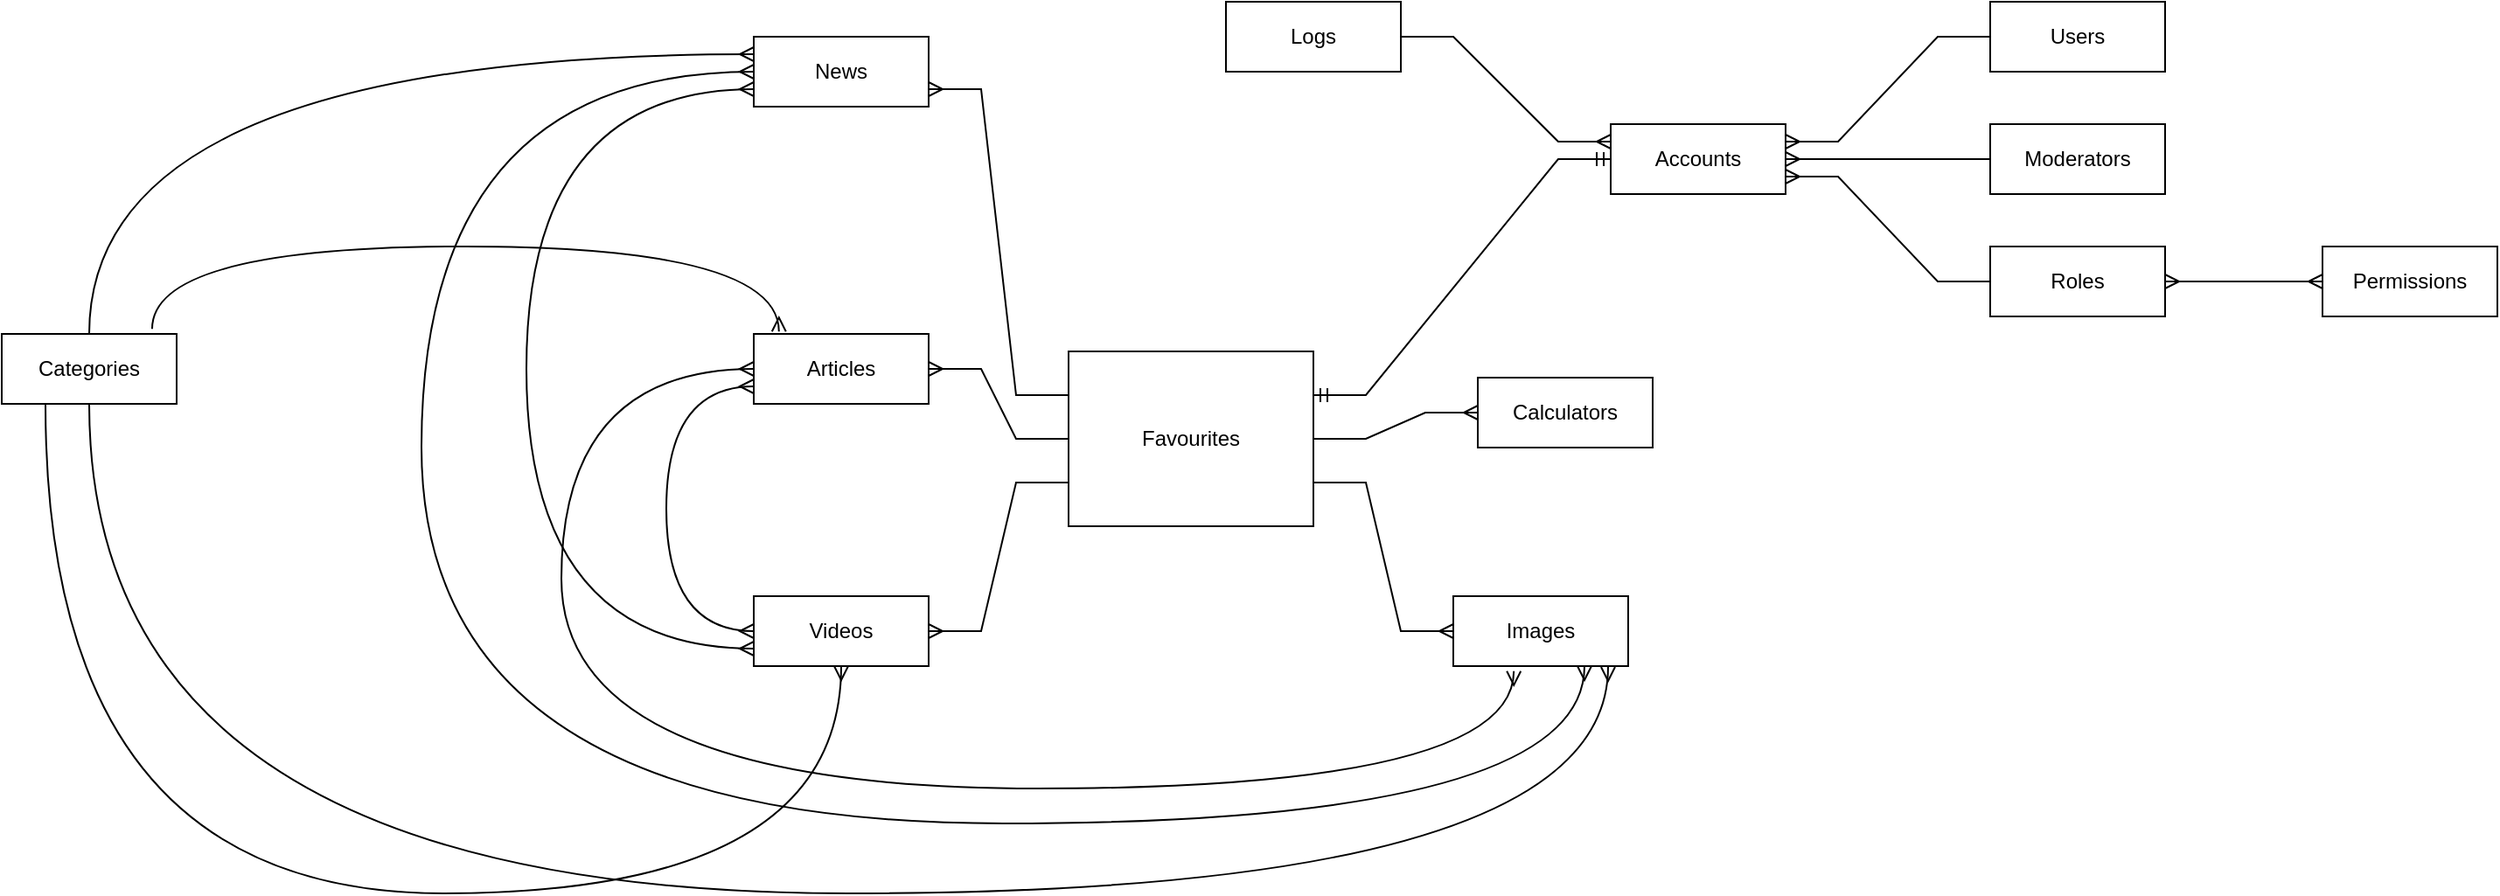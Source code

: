 <mxfile version="22.0.4" type="device">
  <diagram name="Страница — 1" id="9sHozd29mofaM8wgOltM">
    <mxGraphModel dx="2345" dy="675" grid="1" gridSize="10" guides="1" tooltips="1" connect="1" arrows="1" fold="1" page="1" pageScale="1" pageWidth="827" pageHeight="1169" math="0" shadow="0">
      <root>
        <mxCell id="0" />
        <mxCell id="1" parent="0" />
        <mxCell id="6-vanu6IJo7SCqD2wbyQ-1" value="Accounts" style="whiteSpace=wrap;html=1;align=center;" vertex="1" parent="1">
          <mxGeometry x="510" y="350" width="100" height="40" as="geometry" />
        </mxCell>
        <mxCell id="6-vanu6IJo7SCqD2wbyQ-2" value="Images" style="whiteSpace=wrap;html=1;align=center;" vertex="1" parent="1">
          <mxGeometry x="420" y="620" width="100" height="40" as="geometry" />
        </mxCell>
        <mxCell id="6-vanu6IJo7SCqD2wbyQ-3" value="News" style="whiteSpace=wrap;html=1;align=center;" vertex="1" parent="1">
          <mxGeometry x="20" y="300" width="100" height="40" as="geometry" />
        </mxCell>
        <mxCell id="6-vanu6IJo7SCqD2wbyQ-4" value="Articles" style="whiteSpace=wrap;html=1;align=center;" vertex="1" parent="1">
          <mxGeometry x="20" y="470" width="100" height="40" as="geometry" />
        </mxCell>
        <mxCell id="6-vanu6IJo7SCqD2wbyQ-5" value="Moderators" style="whiteSpace=wrap;html=1;align=center;" vertex="1" parent="1">
          <mxGeometry x="727" y="350" width="100" height="40" as="geometry" />
        </mxCell>
        <mxCell id="6-vanu6IJo7SCqD2wbyQ-6" value="Logs" style="whiteSpace=wrap;html=1;align=center;" vertex="1" parent="1">
          <mxGeometry x="290" y="280" width="100" height="40" as="geometry" />
        </mxCell>
        <mxCell id="6-vanu6IJo7SCqD2wbyQ-7" value="Roles" style="whiteSpace=wrap;html=1;align=center;" vertex="1" parent="1">
          <mxGeometry x="727" y="420" width="100" height="40" as="geometry" />
        </mxCell>
        <mxCell id="6-vanu6IJo7SCqD2wbyQ-8" value="Videos" style="whiteSpace=wrap;html=1;align=center;" vertex="1" parent="1">
          <mxGeometry x="20" y="620" width="100" height="40" as="geometry" />
        </mxCell>
        <mxCell id="6-vanu6IJo7SCqD2wbyQ-9" value="Users" style="whiteSpace=wrap;html=1;align=center;" vertex="1" parent="1">
          <mxGeometry x="727" y="280" width="100" height="40" as="geometry" />
        </mxCell>
        <mxCell id="6-vanu6IJo7SCqD2wbyQ-10" value="Categories" style="whiteSpace=wrap;html=1;align=center;" vertex="1" parent="1">
          <mxGeometry x="-410" y="470" width="100" height="40" as="geometry" />
        </mxCell>
        <mxCell id="6-vanu6IJo7SCqD2wbyQ-11" value="Permissions" style="whiteSpace=wrap;html=1;align=center;" vertex="1" parent="1">
          <mxGeometry x="917" y="420" width="100" height="40" as="geometry" />
        </mxCell>
        <mxCell id="6-vanu6IJo7SCqD2wbyQ-12" value="" style="edgeStyle=entityRelationEdgeStyle;fontSize=12;html=1;endArrow=ERmany;startArrow=ERmany;rounded=0;" edge="1" parent="1" source="6-vanu6IJo7SCqD2wbyQ-7" target="6-vanu6IJo7SCqD2wbyQ-11">
          <mxGeometry width="100" height="100" relative="1" as="geometry">
            <mxPoint x="837" y="400" as="sourcePoint" />
            <mxPoint x="937" y="300" as="targetPoint" />
          </mxGeometry>
        </mxCell>
        <mxCell id="6-vanu6IJo7SCqD2wbyQ-16" value="" style="edgeStyle=entityRelationEdgeStyle;fontSize=12;html=1;endArrow=ERmany;rounded=0;entryX=1;entryY=0.75;entryDx=0;entryDy=0;" edge="1" parent="1" source="6-vanu6IJo7SCqD2wbyQ-7" target="6-vanu6IJo7SCqD2wbyQ-1">
          <mxGeometry width="100" height="100" relative="1" as="geometry">
            <mxPoint x="440" y="550" as="sourcePoint" />
            <mxPoint x="540" y="450" as="targetPoint" />
          </mxGeometry>
        </mxCell>
        <mxCell id="6-vanu6IJo7SCqD2wbyQ-17" value="" style="edgeStyle=entityRelationEdgeStyle;fontSize=12;html=1;endArrow=ERmany;rounded=0;entryX=1;entryY=0.25;entryDx=0;entryDy=0;exitX=0;exitY=0.5;exitDx=0;exitDy=0;" edge="1" parent="1" source="6-vanu6IJo7SCqD2wbyQ-9" target="6-vanu6IJo7SCqD2wbyQ-1">
          <mxGeometry width="100" height="100" relative="1" as="geometry">
            <mxPoint x="740" y="440" as="sourcePoint" />
            <mxPoint x="840" y="340" as="targetPoint" />
          </mxGeometry>
        </mxCell>
        <mxCell id="6-vanu6IJo7SCqD2wbyQ-18" value="" style="edgeStyle=entityRelationEdgeStyle;fontSize=12;html=1;endArrow=ERmany;rounded=0;exitX=0;exitY=0.5;exitDx=0;exitDy=0;entryX=1;entryY=0.5;entryDx=0;entryDy=0;" edge="1" parent="1" source="6-vanu6IJo7SCqD2wbyQ-5" target="6-vanu6IJo7SCqD2wbyQ-1">
          <mxGeometry width="100" height="100" relative="1" as="geometry">
            <mxPoint x="870" y="400" as="sourcePoint" />
            <mxPoint x="970" y="300" as="targetPoint" />
          </mxGeometry>
        </mxCell>
        <mxCell id="6-vanu6IJo7SCqD2wbyQ-19" value="" style="edgeStyle=entityRelationEdgeStyle;fontSize=12;html=1;endArrow=ERmany;rounded=0;exitX=1;exitY=0.5;exitDx=0;exitDy=0;entryX=0;entryY=0.25;entryDx=0;entryDy=0;" edge="1" parent="1" source="6-vanu6IJo7SCqD2wbyQ-6" target="6-vanu6IJo7SCqD2wbyQ-1">
          <mxGeometry width="100" height="100" relative="1" as="geometry">
            <mxPoint x="390" y="370" as="sourcePoint" />
            <mxPoint x="490" y="270" as="targetPoint" />
          </mxGeometry>
        </mxCell>
        <mxCell id="6-vanu6IJo7SCqD2wbyQ-20" value="Favourites" style="whiteSpace=wrap;html=1;align=center;movable=1;resizable=1;rotatable=1;deletable=1;editable=1;locked=0;connectable=1;" vertex="1" parent="1">
          <mxGeometry x="200" y="480" width="140" height="100" as="geometry" />
        </mxCell>
        <mxCell id="6-vanu6IJo7SCqD2wbyQ-22" value="" style="edgeStyle=entityRelationEdgeStyle;fontSize=12;html=1;endArrow=ERmandOne;startArrow=ERmandOne;rounded=0;entryX=0;entryY=0.5;entryDx=0;entryDy=0;exitX=1;exitY=0.25;exitDx=0;exitDy=0;" edge="1" parent="1" source="6-vanu6IJo7SCqD2wbyQ-20" target="6-vanu6IJo7SCqD2wbyQ-1">
          <mxGeometry width="100" height="100" relative="1" as="geometry">
            <mxPoint x="350" y="540" as="sourcePoint" />
            <mxPoint x="450" y="440" as="targetPoint" />
          </mxGeometry>
        </mxCell>
        <mxCell id="6-vanu6IJo7SCqD2wbyQ-23" value="Calculators" style="whiteSpace=wrap;html=1;align=center;" vertex="1" parent="1">
          <mxGeometry x="434" y="495" width="100" height="40" as="geometry" />
        </mxCell>
        <mxCell id="6-vanu6IJo7SCqD2wbyQ-24" value="" style="edgeStyle=entityRelationEdgeStyle;fontSize=12;html=1;endArrow=ERmany;rounded=0;exitX=1;exitY=0.5;exitDx=0;exitDy=0;entryX=0;entryY=0.5;entryDx=0;entryDy=0;" edge="1" parent="1" source="6-vanu6IJo7SCqD2wbyQ-20" target="6-vanu6IJo7SCqD2wbyQ-23">
          <mxGeometry width="100" height="100" relative="1" as="geometry">
            <mxPoint x="400" y="680" as="sourcePoint" />
            <mxPoint x="500" y="580" as="targetPoint" />
          </mxGeometry>
        </mxCell>
        <mxCell id="6-vanu6IJo7SCqD2wbyQ-26" value="" style="edgeStyle=entityRelationEdgeStyle;fontSize=12;html=1;endArrow=ERmany;rounded=0;exitX=1;exitY=0.75;exitDx=0;exitDy=0;" edge="1" parent="1" source="6-vanu6IJo7SCqD2wbyQ-20" target="6-vanu6IJo7SCqD2wbyQ-2">
          <mxGeometry width="100" height="100" relative="1" as="geometry">
            <mxPoint x="30" y="750" as="sourcePoint" />
            <mxPoint x="130" y="650" as="targetPoint" />
          </mxGeometry>
        </mxCell>
        <mxCell id="6-vanu6IJo7SCqD2wbyQ-27" value="" style="edgeStyle=entityRelationEdgeStyle;fontSize=12;html=1;endArrow=ERmany;rounded=0;entryX=1;entryY=0.5;entryDx=0;entryDy=0;exitX=0;exitY=0.75;exitDx=0;exitDy=0;" edge="1" parent="1" source="6-vanu6IJo7SCqD2wbyQ-20" target="6-vanu6IJo7SCqD2wbyQ-8">
          <mxGeometry width="100" height="100" relative="1" as="geometry">
            <mxPoint x="30" y="750" as="sourcePoint" />
            <mxPoint x="100" y="550" as="targetPoint" />
          </mxGeometry>
        </mxCell>
        <mxCell id="6-vanu6IJo7SCqD2wbyQ-30" value="" style="edgeStyle=entityRelationEdgeStyle;fontSize=12;html=1;endArrow=ERmany;rounded=0;entryX=1;entryY=0.75;entryDx=0;entryDy=0;exitX=0;exitY=0.25;exitDx=0;exitDy=0;" edge="1" parent="1" source="6-vanu6IJo7SCqD2wbyQ-20" target="6-vanu6IJo7SCqD2wbyQ-3">
          <mxGeometry width="100" height="100" relative="1" as="geometry">
            <mxPoint x="-20" y="520" as="sourcePoint" />
            <mxPoint x="80" y="420" as="targetPoint" />
          </mxGeometry>
        </mxCell>
        <mxCell id="6-vanu6IJo7SCqD2wbyQ-31" value="" style="edgeStyle=entityRelationEdgeStyle;fontSize=12;html=1;endArrow=ERmany;rounded=0;exitX=0;exitY=0.5;exitDx=0;exitDy=0;" edge="1" parent="1" source="6-vanu6IJo7SCqD2wbyQ-20" target="6-vanu6IJo7SCqD2wbyQ-4">
          <mxGeometry width="100" height="100" relative="1" as="geometry">
            <mxPoint x="90" y="510" as="sourcePoint" />
            <mxPoint x="230" y="230" as="targetPoint" />
            <Array as="points">
              <mxPoint x="200" y="510" />
            </Array>
          </mxGeometry>
        </mxCell>
        <mxCell id="6-vanu6IJo7SCqD2wbyQ-33" value="" style="edgeStyle=orthogonalEdgeStyle;fontSize=12;html=1;endArrow=ERmany;startArrow=ERmany;rounded=0;entryX=0.75;entryY=1;entryDx=0;entryDy=0;curved=1;exitX=0;exitY=0.5;exitDx=0;exitDy=0;" edge="1" parent="1" source="6-vanu6IJo7SCqD2wbyQ-3" target="6-vanu6IJo7SCqD2wbyQ-2">
          <mxGeometry width="100" height="100" relative="1" as="geometry">
            <mxPoint x="-20" y="550" as="sourcePoint" />
            <mxPoint x="460" y="800" as="targetPoint" />
            <Array as="points">
              <mxPoint x="-170" y="320" />
              <mxPoint x="-170" y="750" />
              <mxPoint x="495" y="750" />
            </Array>
          </mxGeometry>
        </mxCell>
        <mxCell id="6-vanu6IJo7SCqD2wbyQ-34" value="" style="edgeStyle=orthogonalEdgeStyle;fontSize=12;html=1;endArrow=ERmany;startArrow=ERmany;rounded=0;entryX=0.346;entryY=1.071;entryDx=0;entryDy=0;entryPerimeter=0;exitX=0;exitY=0.5;exitDx=0;exitDy=0;curved=1;" edge="1" parent="1" source="6-vanu6IJo7SCqD2wbyQ-4" target="6-vanu6IJo7SCqD2wbyQ-2">
          <mxGeometry width="100" height="100" relative="1" as="geometry">
            <mxPoint x="-120" y="790" as="sourcePoint" />
            <mxPoint x="-20" y="690" as="targetPoint" />
            <Array as="points">
              <mxPoint x="-90" y="490" />
              <mxPoint x="-90" y="730" />
              <mxPoint x="455" y="730" />
            </Array>
          </mxGeometry>
        </mxCell>
        <mxCell id="6-vanu6IJo7SCqD2wbyQ-35" value="" style="edgeStyle=orthogonalEdgeStyle;fontSize=12;html=1;endArrow=ERmany;startArrow=ERmany;rounded=0;entryX=0;entryY=0.5;entryDx=0;entryDy=0;curved=1;exitX=0;exitY=0.75;exitDx=0;exitDy=0;" edge="1" parent="1" source="6-vanu6IJo7SCqD2wbyQ-4" target="6-vanu6IJo7SCqD2wbyQ-8">
          <mxGeometry width="100" height="100" relative="1" as="geometry">
            <mxPoint x="-270" y="760" as="sourcePoint" />
            <mxPoint x="-170" y="660" as="targetPoint" />
            <Array as="points">
              <mxPoint x="-30" y="500" />
              <mxPoint x="-30" y="640" />
            </Array>
          </mxGeometry>
        </mxCell>
        <mxCell id="6-vanu6IJo7SCqD2wbyQ-36" value="" style="edgeStyle=orthogonalEdgeStyle;fontSize=12;html=1;endArrow=ERmany;startArrow=ERmany;rounded=0;entryX=0;entryY=0.75;entryDx=0;entryDy=0;curved=1;exitX=0;exitY=0.75;exitDx=0;exitDy=0;" edge="1" parent="1" source="6-vanu6IJo7SCqD2wbyQ-3" target="6-vanu6IJo7SCqD2wbyQ-8">
          <mxGeometry width="100" height="100" relative="1" as="geometry">
            <mxPoint x="-140" y="830" as="sourcePoint" />
            <mxPoint x="-40" y="730" as="targetPoint" />
            <Array as="points">
              <mxPoint x="-110" y="330" />
              <mxPoint x="-110" y="650" />
            </Array>
          </mxGeometry>
        </mxCell>
        <mxCell id="6-vanu6IJo7SCqD2wbyQ-37" value="" style="edgeStyle=orthogonalEdgeStyle;fontSize=12;html=1;endArrow=ERmany;rounded=0;entryX=0.885;entryY=1.013;entryDx=0;entryDy=0;entryPerimeter=0;curved=1;exitX=0.5;exitY=1;exitDx=0;exitDy=0;" edge="1" parent="1" source="6-vanu6IJo7SCqD2wbyQ-10" target="6-vanu6IJo7SCqD2wbyQ-2">
          <mxGeometry width="100" height="100" relative="1" as="geometry">
            <mxPoint x="-280" y="760" as="sourcePoint" />
            <mxPoint x="-180" y="660" as="targetPoint" />
            <Array as="points">
              <mxPoint x="-360" y="790" />
              <mxPoint x="508" y="790" />
            </Array>
          </mxGeometry>
        </mxCell>
        <mxCell id="6-vanu6IJo7SCqD2wbyQ-38" value="" style="edgeStyle=orthogonalEdgeStyle;fontSize=12;html=1;endArrow=ERmany;rounded=0;exitX=0.5;exitY=0;exitDx=0;exitDy=0;entryX=0;entryY=0.25;entryDx=0;entryDy=0;curved=1;" edge="1" parent="1" source="6-vanu6IJo7SCqD2wbyQ-10" target="6-vanu6IJo7SCqD2wbyQ-3">
          <mxGeometry width="100" height="100" relative="1" as="geometry">
            <mxPoint x="-570" y="600" as="sourcePoint" />
            <mxPoint x="-470" y="500" as="targetPoint" />
          </mxGeometry>
        </mxCell>
        <mxCell id="6-vanu6IJo7SCqD2wbyQ-40" value="" style="edgeStyle=orthogonalEdgeStyle;fontSize=12;html=1;endArrow=ERmany;rounded=0;exitX=0.25;exitY=1;exitDx=0;exitDy=0;curved=1;entryX=0.5;entryY=1;entryDx=0;entryDy=0;" edge="1" parent="1" source="6-vanu6IJo7SCqD2wbyQ-10" target="6-vanu6IJo7SCqD2wbyQ-8">
          <mxGeometry width="100" height="100" relative="1" as="geometry">
            <mxPoint x="-470" y="770" as="sourcePoint" />
            <mxPoint x="-370" y="670" as="targetPoint" />
            <Array as="points">
              <mxPoint x="-385" y="790" />
              <mxPoint x="70" y="790" />
            </Array>
          </mxGeometry>
        </mxCell>
        <mxCell id="6-vanu6IJo7SCqD2wbyQ-41" value="" style="edgeStyle=orthogonalEdgeStyle;fontSize=12;html=1;endArrow=ERmany;rounded=0;curved=1;exitX=0.86;exitY=-0.073;exitDx=0;exitDy=0;exitPerimeter=0;entryX=0.144;entryY=-0.035;entryDx=0;entryDy=0;entryPerimeter=0;" edge="1" parent="1" source="6-vanu6IJo7SCqD2wbyQ-10" target="6-vanu6IJo7SCqD2wbyQ-4">
          <mxGeometry width="100" height="100" relative="1" as="geometry">
            <mxPoint x="-330" y="520" as="sourcePoint" />
            <mxPoint x="-180" y="379.47" as="targetPoint" />
            <Array as="points">
              <mxPoint x="-324" y="420" />
              <mxPoint x="34" y="420" />
            </Array>
          </mxGeometry>
        </mxCell>
      </root>
    </mxGraphModel>
  </diagram>
</mxfile>
